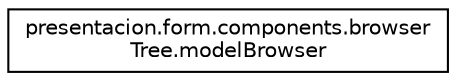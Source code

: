 digraph "Graphical Class Hierarchy"
{
  edge [fontname="Helvetica",fontsize="10",labelfontname="Helvetica",labelfontsize="10"];
  node [fontname="Helvetica",fontsize="10",shape=record];
  rankdir="LR";
  Node0 [label="presentacion.form.components.browser\lTree.modelBrowser",height=0.2,width=0.4,color="black", fillcolor="white", style="filled",URL="$classpresentacion_1_1form_1_1components_1_1browserTree_1_1modelBrowser.html"];
}
